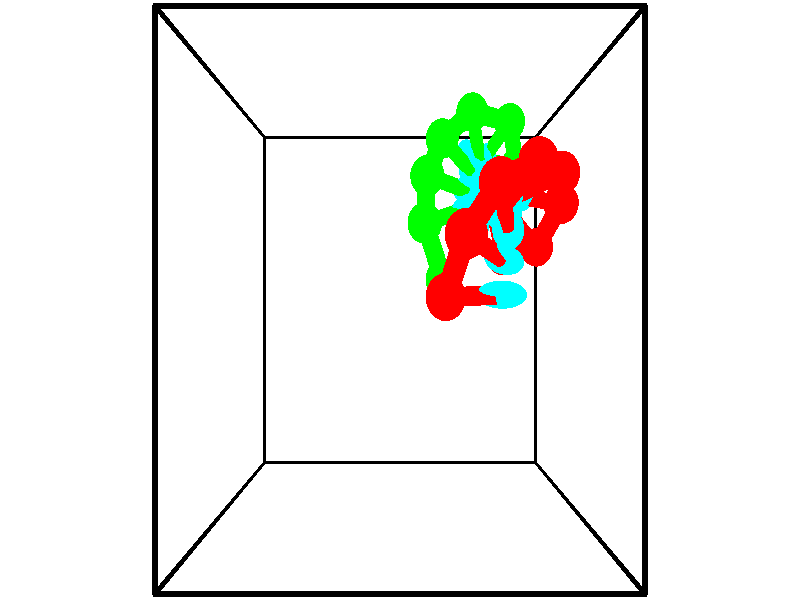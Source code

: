 // switches for output
#declare DRAW_BASES = 1; // possible values are 0, 1; only relevant for DNA ribbons
#declare DRAW_BASES_TYPE = 3; // possible values are 1, 2, 3; only relevant for DNA ribbons
#declare DRAW_FOG = 0; // set to 1 to enable fog

#include "colors.inc"

#include "transforms.inc"
background { rgb <1, 1, 1>}

#default {
   normal{
       ripples 0.25
       frequency 0.20
       turbulence 0.2
       lambda 5
   }
	finish {
		phong 0.1
		phong_size 40.
	}
}

// original window dimensions: 1024x640


// camera settings

camera {
	sky <-0, 1, 0>
	up <-0, 1, 0>
	right 1.6 * <1, 0, 0>
	location <2.5, 2.5, 11.1562>
	look_at <2.5, 2.5, 2.5>
	direction <0, 0, -8.6562>
	angle 67.0682
}


# declare cpy_camera_pos = <2.5, 2.5, 11.1562>;
# if (DRAW_FOG = 1)
fog {
	fog_type 2
	up vnormalize(cpy_camera_pos)
	color rgbt<1,1,1,0.3>
	distance 1e-5
	fog_alt 3e-3
	fog_offset 4
}
# end


// LIGHTS

# declare lum = 6;
global_settings {
	ambient_light rgb lum * <0.05, 0.05, 0.05>
	max_trace_level 15
}# declare cpy_direct_light_amount = 0.25;
light_source
{	1000 * <-1, -1, 1>,
	rgb lum * cpy_direct_light_amount
	parallel
}

light_source
{	1000 * <1, 1, -1>,
	rgb lum * cpy_direct_light_amount
	parallel
}

// strand 0

// nucleotide -1

// particle -1
sphere {
	<3.069731, 2.531210, 3.631082> 0.250000
	pigment { color rgbt <1,0,0,0> }
	no_shadow
}
cylinder {
	<3.446857, 2.542847, 3.763897>,  <3.673134, 2.549829, 3.843586>, 0.100000
	pigment { color rgbt <1,0,0,0> }
	no_shadow
}
cylinder {
	<3.446857, 2.542847, 3.763897>,  <3.069731, 2.531210, 3.631082>, 0.100000
	pigment { color rgbt <1,0,0,0> }
	no_shadow
}

// particle -1
sphere {
	<3.446857, 2.542847, 3.763897> 0.100000
	pigment { color rgbt <1,0,0,0> }
	no_shadow
}
sphere {
	0, 1
	scale<0.080000,0.200000,0.300000>
	matrix <0.189454, 0.772837, -0.605665,
		-0.274230, 0.633937, 0.723133,
		0.942817, 0.029091, 0.332038,
		3.729703, 2.551574, 3.863508>
	pigment { color rgbt <0,1,1,0> }
	no_shadow
}
cylinder {
	<3.273053, 3.144073, 4.105570>,  <3.069731, 2.531210, 3.631082>, 0.130000
	pigment { color rgbt <1,0,0,0> }
	no_shadow
}

// nucleotide -1

// particle -1
sphere {
	<3.273053, 3.144073, 4.105570> 0.250000
	pigment { color rgbt <1,0,0,0> }
	no_shadow
}
cylinder {
	<3.567909, 3.011539, 3.869997>,  <3.744823, 2.932019, 3.728653>, 0.100000
	pigment { color rgbt <1,0,0,0> }
	no_shadow
}
cylinder {
	<3.567909, 3.011539, 3.869997>,  <3.273053, 3.144073, 4.105570>, 0.100000
	pigment { color rgbt <1,0,0,0> }
	no_shadow
}

// particle -1
sphere {
	<3.567909, 3.011539, 3.869997> 0.100000
	pigment { color rgbt <1,0,0,0> }
	no_shadow
}
sphere {
	0, 1
	scale<0.080000,0.200000,0.300000>
	matrix <-0.060222, 0.835858, -0.545633,
		0.673050, 0.437675, 0.596192,
		0.737141, -0.331334, -0.588932,
		3.789052, 2.912139, 3.693317>
	pigment { color rgbt <0,1,1,0> }
	no_shadow
}
cylinder {
	<3.688582, 3.670258, 3.987891>,  <3.273053, 3.144073, 4.105570>, 0.130000
	pigment { color rgbt <1,0,0,0> }
	no_shadow
}

// nucleotide -1

// particle -1
sphere {
	<3.688582, 3.670258, 3.987891> 0.250000
	pigment { color rgbt <1,0,0,0> }
	no_shadow
}
cylinder {
	<3.797440, 3.424284, 3.691839>,  <3.862754, 3.276700, 3.514208>, 0.100000
	pigment { color rgbt <1,0,0,0> }
	no_shadow
}
cylinder {
	<3.797440, 3.424284, 3.691839>,  <3.688582, 3.670258, 3.987891>, 0.100000
	pigment { color rgbt <1,0,0,0> }
	no_shadow
}

// particle -1
sphere {
	<3.797440, 3.424284, 3.691839> 0.100000
	pigment { color rgbt <1,0,0,0> }
	no_shadow
}
sphere {
	0, 1
	scale<0.080000,0.200000,0.300000>
	matrix <-0.076509, 0.752898, -0.653675,
		0.959210, 0.234520, 0.157849,
		0.272144, -0.614935, -0.740131,
		3.879083, 3.239804, 3.469800>
	pigment { color rgbt <0,1,1,0> }
	no_shadow
}
cylinder {
	<4.251537, 3.970940, 3.518575>,  <3.688582, 3.670258, 3.987891>, 0.130000
	pigment { color rgbt <1,0,0,0> }
	no_shadow
}

// nucleotide -1

// particle -1
sphere {
	<4.251537, 3.970940, 3.518575> 0.250000
	pigment { color rgbt <1,0,0,0> }
	no_shadow
}
cylinder {
	<4.042038, 3.720467, 3.287548>,  <3.916339, 3.570183, 3.148932>, 0.100000
	pigment { color rgbt <1,0,0,0> }
	no_shadow
}
cylinder {
	<4.042038, 3.720467, 3.287548>,  <4.251537, 3.970940, 3.518575>, 0.100000
	pigment { color rgbt <1,0,0,0> }
	no_shadow
}

// particle -1
sphere {
	<4.042038, 3.720467, 3.287548> 0.100000
	pigment { color rgbt <1,0,0,0> }
	no_shadow
}
sphere {
	0, 1
	scale<0.080000,0.200000,0.300000>
	matrix <0.085886, 0.635726, -0.767122,
		0.847533, -0.451383, -0.279179,
		-0.523747, -0.626184, -0.577567,
		3.884914, 3.532612, 3.114278>
	pigment { color rgbt <0,1,1,0> }
	no_shadow
}
cylinder {
	<4.680117, 3.931643, 2.980363>,  <4.251537, 3.970940, 3.518575>, 0.130000
	pigment { color rgbt <1,0,0,0> }
	no_shadow
}

// nucleotide -1

// particle -1
sphere {
	<4.680117, 3.931643, 2.980363> 0.250000
	pigment { color rgbt <1,0,0,0> }
	no_shadow
}
cylinder {
	<4.336655, 3.793238, 2.829109>,  <4.130578, 3.710194, 2.738357>, 0.100000
	pigment { color rgbt <1,0,0,0> }
	no_shadow
}
cylinder {
	<4.336655, 3.793238, 2.829109>,  <4.680117, 3.931643, 2.980363>, 0.100000
	pigment { color rgbt <1,0,0,0> }
	no_shadow
}

// particle -1
sphere {
	<4.336655, 3.793238, 2.829109> 0.100000
	pigment { color rgbt <1,0,0,0> }
	no_shadow
}
sphere {
	0, 1
	scale<0.080000,0.200000,0.300000>
	matrix <0.133543, 0.561239, -0.816809,
		0.494848, -0.751856, -0.435704,
		-0.858657, -0.346012, -0.378133,
		4.079058, 3.689434, 2.715669>
	pigment { color rgbt <0,1,1,0> }
	no_shadow
}
cylinder {
	<4.864095, 3.679898, 2.293016>,  <4.680117, 3.931643, 2.980363>, 0.130000
	pigment { color rgbt <1,0,0,0> }
	no_shadow
}

// nucleotide -1

// particle -1
sphere {
	<4.864095, 3.679898, 2.293016> 0.250000
	pigment { color rgbt <1,0,0,0> }
	no_shadow
}
cylinder {
	<4.467930, 3.735149, 2.292309>,  <4.230231, 3.768300, 2.291884>, 0.100000
	pigment { color rgbt <1,0,0,0> }
	no_shadow
}
cylinder {
	<4.467930, 3.735149, 2.292309>,  <4.864095, 3.679898, 2.293016>, 0.100000
	pigment { color rgbt <1,0,0,0> }
	no_shadow
}

// particle -1
sphere {
	<4.467930, 3.735149, 2.292309> 0.100000
	pigment { color rgbt <1,0,0,0> }
	no_shadow
}
sphere {
	0, 1
	scale<0.080000,0.200000,0.300000>
	matrix <0.030727, 0.207804, -0.977688,
		-0.134680, -0.968369, -0.210055,
		-0.990413, 0.138129, -0.001768,
		4.170806, 3.776588, 2.291778>
	pigment { color rgbt <0,1,1,0> }
	no_shadow
}
cylinder {
	<4.626066, 3.184281, 1.753785>,  <4.864095, 3.679898, 2.293016>, 0.130000
	pigment { color rgbt <1,0,0,0> }
	no_shadow
}

// nucleotide -1

// particle -1
sphere {
	<4.626066, 3.184281, 1.753785> 0.250000
	pigment { color rgbt <1,0,0,0> }
	no_shadow
}
cylinder {
	<4.344265, 3.465078, 1.795513>,  <4.175184, 3.633557, 1.820550>, 0.100000
	pigment { color rgbt <1,0,0,0> }
	no_shadow
}
cylinder {
	<4.344265, 3.465078, 1.795513>,  <4.626066, 3.184281, 1.753785>, 0.100000
	pigment { color rgbt <1,0,0,0> }
	no_shadow
}

// particle -1
sphere {
	<4.344265, 3.465078, 1.795513> 0.100000
	pigment { color rgbt <1,0,0,0> }
	no_shadow
}
sphere {
	0, 1
	scale<0.080000,0.200000,0.300000>
	matrix <0.002320, 0.149268, -0.988794,
		-0.709698, -0.696366, -0.106788,
		-0.704502, 0.701993, 0.104319,
		4.132915, 3.675676, 1.826809>
	pigment { color rgbt <0,1,1,0> }
	no_shadow
}
cylinder {
	<4.178070, 3.084370, 1.312394>,  <4.626066, 3.184281, 1.753785>, 0.130000
	pigment { color rgbt <1,0,0,0> }
	no_shadow
}

// nucleotide -1

// particle -1
sphere {
	<4.178070, 3.084370, 1.312394> 0.250000
	pigment { color rgbt <1,0,0,0> }
	no_shadow
}
cylinder {
	<4.058437, 3.460777, 1.375685>,  <3.986658, 3.686622, 1.413659>, 0.100000
	pigment { color rgbt <1,0,0,0> }
	no_shadow
}
cylinder {
	<4.058437, 3.460777, 1.375685>,  <4.178070, 3.084370, 1.312394>, 0.100000
	pigment { color rgbt <1,0,0,0> }
	no_shadow
}

// particle -1
sphere {
	<4.058437, 3.460777, 1.375685> 0.100000
	pigment { color rgbt <1,0,0,0> }
	no_shadow
}
sphere {
	0, 1
	scale<0.080000,0.200000,0.300000>
	matrix <0.105078, 0.197287, -0.974698,
		-0.948425, -0.274887, -0.157885,
		-0.299080, 0.941018, 0.158227,
		3.968713, 3.743083, 1.423153>
	pigment { color rgbt <0,1,1,0> }
	no_shadow
}
// strand 1

// nucleotide -1

// particle -1
sphere {
	<4.209835, 4.159237, 0.104265> 0.250000
	pigment { color rgbt <0,1,0,0> }
	no_shadow
}
cylinder {
	<3.956253, 4.429761, 0.254309>,  <3.804104, 4.592075, 0.344335>, 0.100000
	pigment { color rgbt <0,1,0,0> }
	no_shadow
}
cylinder {
	<3.956253, 4.429761, 0.254309>,  <4.209835, 4.159237, 0.104265>, 0.100000
	pigment { color rgbt <0,1,0,0> }
	no_shadow
}

// particle -1
sphere {
	<3.956253, 4.429761, 0.254309> 0.100000
	pigment { color rgbt <0,1,0,0> }
	no_shadow
}
sphere {
	0, 1
	scale<0.080000,0.200000,0.300000>
	matrix <-0.002428, -0.486770, 0.873527,
		0.773367, 0.552865, 0.310231,
		-0.633954, 0.676310, 0.375110,
		3.766067, 4.632654, 0.366842>
	pigment { color rgbt <0,1,1,0> }
	no_shadow
}
cylinder {
	<4.512787, 4.458092, 0.673272>,  <4.209835, 4.159237, 0.104265>, 0.130000
	pigment { color rgbt <0,1,0,0> }
	no_shadow
}

// nucleotide -1

// particle -1
sphere {
	<4.512787, 4.458092, 0.673272> 0.250000
	pigment { color rgbt <0,1,0,0> }
	no_shadow
}
cylinder {
	<4.116447, 4.493262, 0.714237>,  <3.878644, 4.514364, 0.738816>, 0.100000
	pigment { color rgbt <0,1,0,0> }
	no_shadow
}
cylinder {
	<4.116447, 4.493262, 0.714237>,  <4.512787, 4.458092, 0.673272>, 0.100000
	pigment { color rgbt <0,1,0,0> }
	no_shadow
}

// particle -1
sphere {
	<4.116447, 4.493262, 0.714237> 0.100000
	pigment { color rgbt <0,1,0,0> }
	no_shadow
}
sphere {
	0, 1
	scale<0.080000,0.200000,0.300000>
	matrix <0.042709, -0.515530, 0.855806,
		0.128044, 0.852349, 0.507057,
		-0.990848, 0.087925, 0.102413,
		3.819193, 4.519640, 0.744961>
	pigment { color rgbt <0,1,1,0> }
	no_shadow
}
cylinder {
	<4.298810, 4.936041, 1.243901>,  <4.512787, 4.458092, 0.673272>, 0.130000
	pigment { color rgbt <0,1,0,0> }
	no_shadow
}

// nucleotide -1

// particle -1
sphere {
	<4.298810, 4.936041, 1.243901> 0.250000
	pigment { color rgbt <0,1,0,0> }
	no_shadow
}
cylinder {
	<4.047791, 4.633164, 1.171412>,  <3.897178, 4.451438, 1.127918>, 0.100000
	pigment { color rgbt <0,1,0,0> }
	no_shadow
}
cylinder {
	<4.047791, 4.633164, 1.171412>,  <4.298810, 4.936041, 1.243901>, 0.100000
	pigment { color rgbt <0,1,0,0> }
	no_shadow
}

// particle -1
sphere {
	<4.047791, 4.633164, 1.171412> 0.100000
	pigment { color rgbt <0,1,0,0> }
	no_shadow
}
sphere {
	0, 1
	scale<0.080000,0.200000,0.300000>
	matrix <0.161712, -0.354450, 0.920986,
		-0.761597, 0.548659, 0.344882,
		-0.627550, -0.757192, -0.181223,
		3.859525, 4.406007, 1.117045>
	pigment { color rgbt <0,1,1,0> }
	no_shadow
}
cylinder {
	<3.631466, 4.952871, 1.693791>,  <4.298810, 4.936041, 1.243901>, 0.130000
	pigment { color rgbt <0,1,0,0> }
	no_shadow
}

// nucleotide -1

// particle -1
sphere {
	<3.631466, 4.952871, 1.693791> 0.250000
	pigment { color rgbt <0,1,0,0> }
	no_shadow
}
cylinder {
	<3.718025, 4.572233, 1.606485>,  <3.769961, 4.343851, 1.554102>, 0.100000
	pigment { color rgbt <0,1,0,0> }
	no_shadow
}
cylinder {
	<3.718025, 4.572233, 1.606485>,  <3.631466, 4.952871, 1.693791>, 0.100000
	pigment { color rgbt <0,1,0,0> }
	no_shadow
}

// particle -1
sphere {
	<3.718025, 4.572233, 1.606485> 0.100000
	pigment { color rgbt <0,1,0,0> }
	no_shadow
}
sphere {
	0, 1
	scale<0.080000,0.200000,0.300000>
	matrix <0.006054, -0.222249, 0.974971,
		-0.976287, -0.212302, -0.042334,
		0.216397, -0.951595, -0.218264,
		3.782944, 4.286755, 1.541006>
	pigment { color rgbt <0,1,1,0> }
	no_shadow
}
cylinder {
	<3.141820, 4.546265, 1.972989>,  <3.631466, 4.952871, 1.693791>, 0.130000
	pigment { color rgbt <0,1,0,0> }
	no_shadow
}

// nucleotide -1

// particle -1
sphere {
	<3.141820, 4.546265, 1.972989> 0.250000
	pigment { color rgbt <0,1,0,0> }
	no_shadow
}
cylinder {
	<3.437691, 4.281373, 1.925102>,  <3.615213, 4.122438, 1.896370>, 0.100000
	pigment { color rgbt <0,1,0,0> }
	no_shadow
}
cylinder {
	<3.437691, 4.281373, 1.925102>,  <3.141820, 4.546265, 1.972989>, 0.100000
	pigment { color rgbt <0,1,0,0> }
	no_shadow
}

// particle -1
sphere {
	<3.437691, 4.281373, 1.925102> 0.100000
	pigment { color rgbt <0,1,0,0> }
	no_shadow
}
sphere {
	0, 1
	scale<0.080000,0.200000,0.300000>
	matrix <-0.124224, -0.309199, 0.942849,
		-0.661398, -0.682531, -0.310972,
		0.739677, -0.662229, -0.119717,
		3.659594, 4.082705, 1.889187>
	pigment { color rgbt <0,1,1,0> }
	no_shadow
}
cylinder {
	<2.900676, 4.020199, 2.295165>,  <3.141820, 4.546265, 1.972989>, 0.130000
	pigment { color rgbt <0,1,0,0> }
	no_shadow
}

// nucleotide -1

// particle -1
sphere {
	<2.900676, 4.020199, 2.295165> 0.250000
	pigment { color rgbt <0,1,0,0> }
	no_shadow
}
cylinder {
	<3.283096, 3.905219, 2.272039>,  <3.512548, 3.836231, 2.258164>, 0.100000
	pigment { color rgbt <0,1,0,0> }
	no_shadow
}
cylinder {
	<3.283096, 3.905219, 2.272039>,  <2.900676, 4.020199, 2.295165>, 0.100000
	pigment { color rgbt <0,1,0,0> }
	no_shadow
}

// particle -1
sphere {
	<3.283096, 3.905219, 2.272039> 0.100000
	pigment { color rgbt <0,1,0,0> }
	no_shadow
}
sphere {
	0, 1
	scale<0.080000,0.200000,0.300000>
	matrix <-0.092692, -0.483370, 0.870495,
		-0.278167, -0.826878, -0.488770,
		0.956049, -0.287449, -0.057812,
		3.569911, 3.818984, 2.254696>
	pigment { color rgbt <0,1,1,0> }
	no_shadow
}
cylinder {
	<2.859161, 3.431201, 2.397681>,  <2.900676, 4.020199, 2.295165>, 0.130000
	pigment { color rgbt <0,1,0,0> }
	no_shadow
}

// nucleotide -1

// particle -1
sphere {
	<2.859161, 3.431201, 2.397681> 0.250000
	pigment { color rgbt <0,1,0,0> }
	no_shadow
}
cylinder {
	<3.235847, 3.523627, 2.495480>,  <3.461859, 3.579083, 2.554159>, 0.100000
	pigment { color rgbt <0,1,0,0> }
	no_shadow
}
cylinder {
	<3.235847, 3.523627, 2.495480>,  <2.859161, 3.431201, 2.397681>, 0.100000
	pigment { color rgbt <0,1,0,0> }
	no_shadow
}

// particle -1
sphere {
	<3.235847, 3.523627, 2.495480> 0.100000
	pigment { color rgbt <0,1,0,0> }
	no_shadow
}
sphere {
	0, 1
	scale<0.080000,0.200000,0.300000>
	matrix <-0.043822, -0.636337, 0.770165,
		0.333542, -0.735991, -0.589123,
		0.941716, 0.231066, 0.244498,
		3.518362, 3.592947, 2.568829>
	pigment { color rgbt <0,1,1,0> }
	no_shadow
}
cylinder {
	<3.119335, 2.748984, 2.431520>,  <2.859161, 3.431201, 2.397681>, 0.130000
	pigment { color rgbt <0,1,0,0> }
	no_shadow
}

// nucleotide -1

// particle -1
sphere {
	<3.119335, 2.748984, 2.431520> 0.250000
	pigment { color rgbt <0,1,0,0> }
	no_shadow
}
cylinder {
	<3.327766, 3.015186, 2.645279>,  <3.452825, 3.174908, 2.773534>, 0.100000
	pigment { color rgbt <0,1,0,0> }
	no_shadow
}
cylinder {
	<3.327766, 3.015186, 2.645279>,  <3.119335, 2.748984, 2.431520>, 0.100000
	pigment { color rgbt <0,1,0,0> }
	no_shadow
}

// particle -1
sphere {
	<3.327766, 3.015186, 2.645279> 0.100000
	pigment { color rgbt <0,1,0,0> }
	no_shadow
}
sphere {
	0, 1
	scale<0.080000,0.200000,0.300000>
	matrix <0.010714, -0.631169, 0.775571,
		0.853442, -0.398407, -0.336019,
		0.521078, 0.665505, 0.534397,
		3.484090, 3.214838, 2.805598>
	pigment { color rgbt <0,1,1,0> }
	no_shadow
}
// box output
cylinder {
	<0.000000, 0.000000, 0.000000>,  <5.000000, 0.000000, 0.000000>, 0.025000
	pigment { color rgbt <0,0,0,0> }
	no_shadow
}
cylinder {
	<0.000000, 0.000000, 0.000000>,  <0.000000, 5.000000, 0.000000>, 0.025000
	pigment { color rgbt <0,0,0,0> }
	no_shadow
}
cylinder {
	<0.000000, 0.000000, 0.000000>,  <0.000000, 0.000000, 5.000000>, 0.025000
	pigment { color rgbt <0,0,0,0> }
	no_shadow
}
cylinder {
	<5.000000, 5.000000, 5.000000>,  <0.000000, 5.000000, 5.000000>, 0.025000
	pigment { color rgbt <0,0,0,0> }
	no_shadow
}
cylinder {
	<5.000000, 5.000000, 5.000000>,  <5.000000, 0.000000, 5.000000>, 0.025000
	pigment { color rgbt <0,0,0,0> }
	no_shadow
}
cylinder {
	<5.000000, 5.000000, 5.000000>,  <5.000000, 5.000000, 0.000000>, 0.025000
	pigment { color rgbt <0,0,0,0> }
	no_shadow
}
cylinder {
	<0.000000, 0.000000, 5.000000>,  <0.000000, 5.000000, 5.000000>, 0.025000
	pigment { color rgbt <0,0,0,0> }
	no_shadow
}
cylinder {
	<0.000000, 0.000000, 5.000000>,  <5.000000, 0.000000, 5.000000>, 0.025000
	pigment { color rgbt <0,0,0,0> }
	no_shadow
}
cylinder {
	<5.000000, 5.000000, 0.000000>,  <0.000000, 5.000000, 0.000000>, 0.025000
	pigment { color rgbt <0,0,0,0> }
	no_shadow
}
cylinder {
	<5.000000, 5.000000, 0.000000>,  <5.000000, 0.000000, 0.000000>, 0.025000
	pigment { color rgbt <0,0,0,0> }
	no_shadow
}
cylinder {
	<5.000000, 0.000000, 5.000000>,  <5.000000, 0.000000, 0.000000>, 0.025000
	pigment { color rgbt <0,0,0,0> }
	no_shadow
}
cylinder {
	<0.000000, 5.000000, 0.000000>,  <0.000000, 5.000000, 5.000000>, 0.025000
	pigment { color rgbt <0,0,0,0> }
	no_shadow
}
// end of box output
